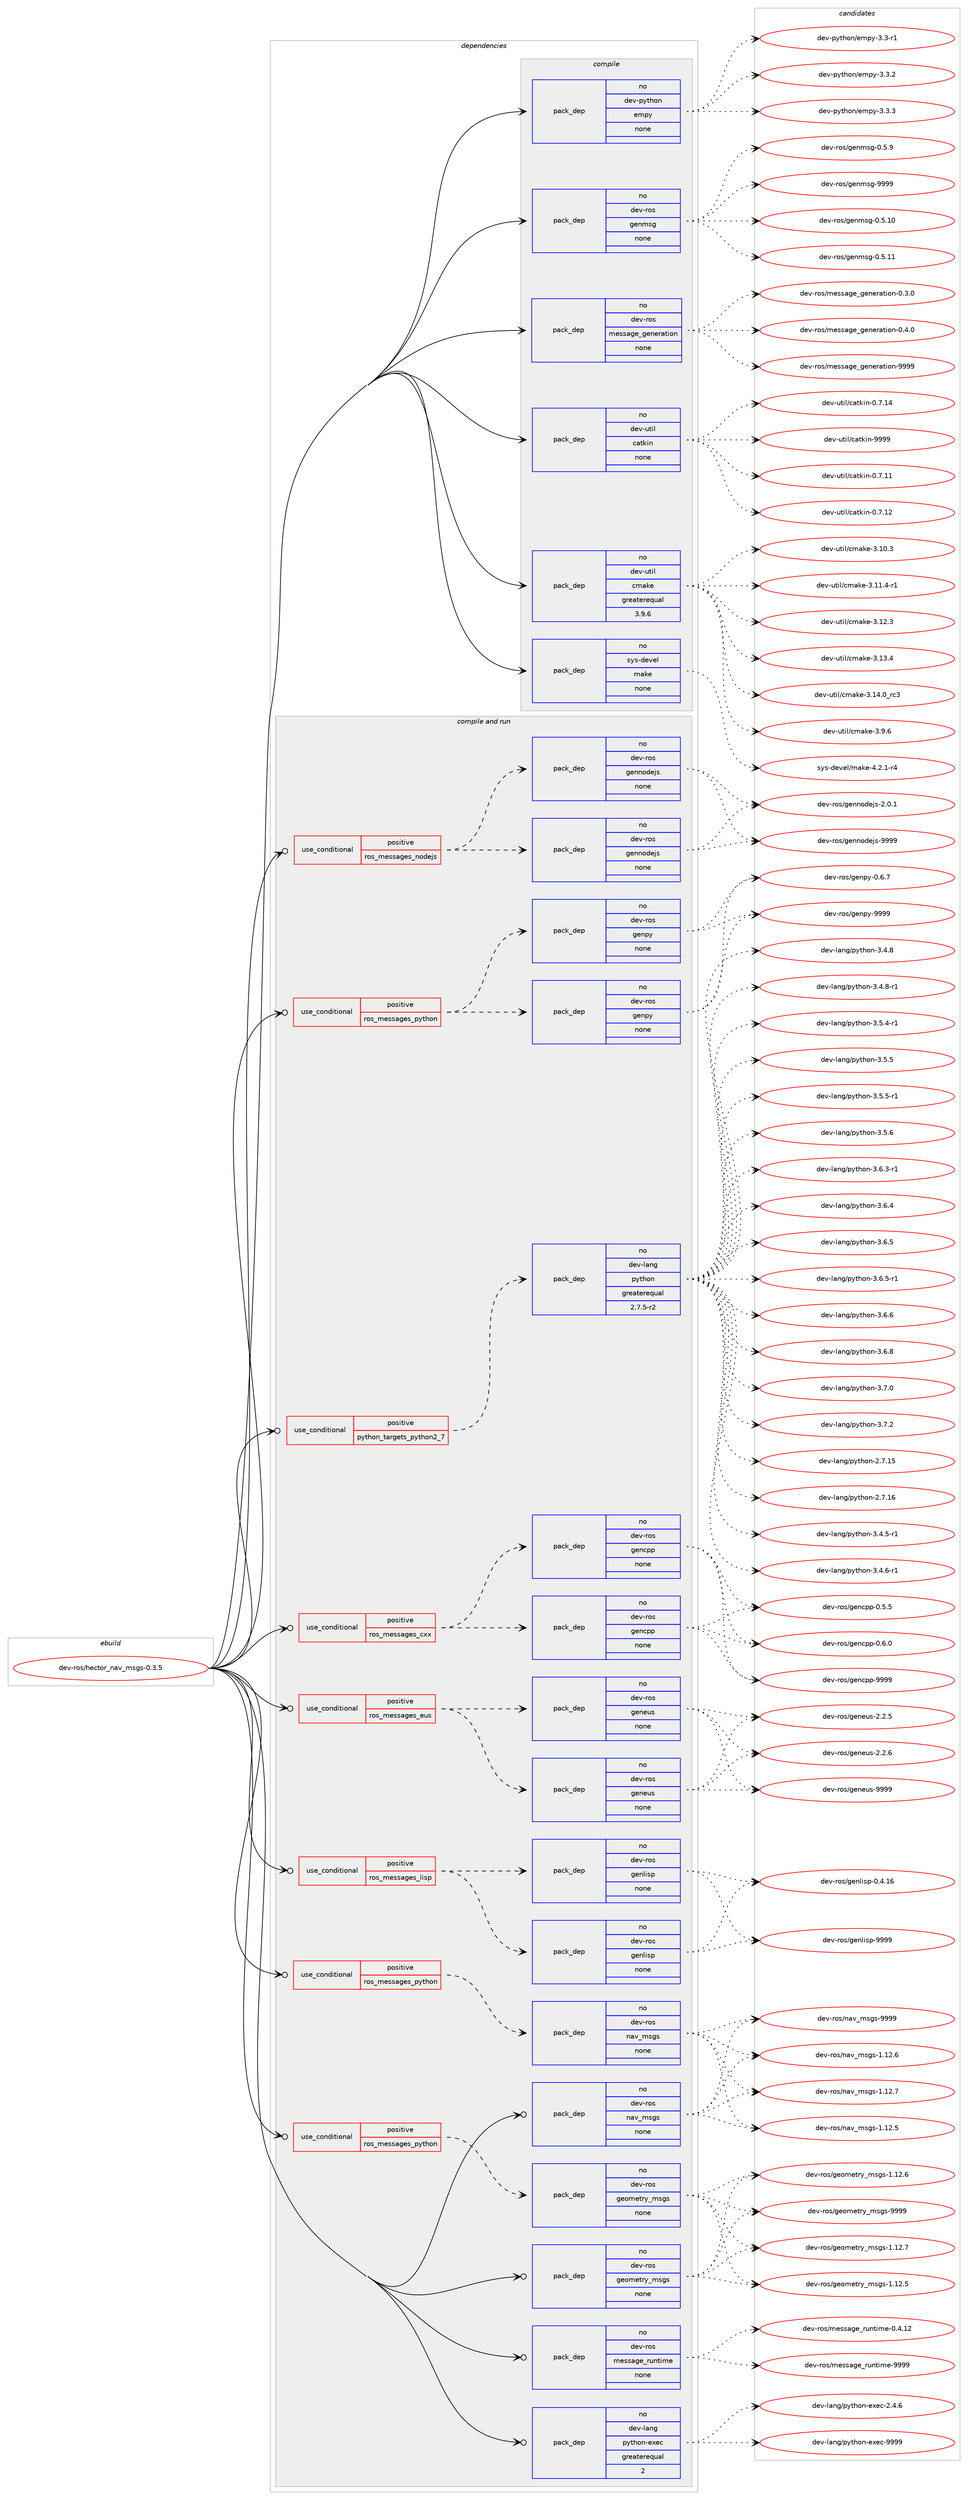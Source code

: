 digraph prolog {

# *************
# Graph options
# *************

newrank=true;
concentrate=true;
compound=true;
graph [rankdir=LR,fontname=Helvetica,fontsize=10,ranksep=1.5];#, ranksep=2.5, nodesep=0.2];
edge  [arrowhead=vee];
node  [fontname=Helvetica,fontsize=10];

# **********
# The ebuild
# **********

subgraph cluster_leftcol {
color=gray;
rank=same;
label=<<i>ebuild</i>>;
id [label="dev-ros/hector_nav_msgs-0.3.5", color=red, width=4, href="../dev-ros/hector_nav_msgs-0.3.5.svg"];
}

# ****************
# The dependencies
# ****************

subgraph cluster_midcol {
color=gray;
label=<<i>dependencies</i>>;
subgraph cluster_compile {
fillcolor="#eeeeee";
style=filled;
label=<<i>compile</i>>;
subgraph pack1045138 {
dependency1457187 [label=<<TABLE BORDER="0" CELLBORDER="1" CELLSPACING="0" CELLPADDING="4" WIDTH="220"><TR><TD ROWSPAN="6" CELLPADDING="30">pack_dep</TD></TR><TR><TD WIDTH="110">no</TD></TR><TR><TD>dev-python</TD></TR><TR><TD>empy</TD></TR><TR><TD>none</TD></TR><TR><TD></TD></TR></TABLE>>, shape=none, color=blue];
}
id:e -> dependency1457187:w [weight=20,style="solid",arrowhead="vee"];
subgraph pack1045139 {
dependency1457188 [label=<<TABLE BORDER="0" CELLBORDER="1" CELLSPACING="0" CELLPADDING="4" WIDTH="220"><TR><TD ROWSPAN="6" CELLPADDING="30">pack_dep</TD></TR><TR><TD WIDTH="110">no</TD></TR><TR><TD>dev-ros</TD></TR><TR><TD>genmsg</TD></TR><TR><TD>none</TD></TR><TR><TD></TD></TR></TABLE>>, shape=none, color=blue];
}
id:e -> dependency1457188:w [weight=20,style="solid",arrowhead="vee"];
subgraph pack1045140 {
dependency1457189 [label=<<TABLE BORDER="0" CELLBORDER="1" CELLSPACING="0" CELLPADDING="4" WIDTH="220"><TR><TD ROWSPAN="6" CELLPADDING="30">pack_dep</TD></TR><TR><TD WIDTH="110">no</TD></TR><TR><TD>dev-ros</TD></TR><TR><TD>message_generation</TD></TR><TR><TD>none</TD></TR><TR><TD></TD></TR></TABLE>>, shape=none, color=blue];
}
id:e -> dependency1457189:w [weight=20,style="solid",arrowhead="vee"];
subgraph pack1045141 {
dependency1457190 [label=<<TABLE BORDER="0" CELLBORDER="1" CELLSPACING="0" CELLPADDING="4" WIDTH="220"><TR><TD ROWSPAN="6" CELLPADDING="30">pack_dep</TD></TR><TR><TD WIDTH="110">no</TD></TR><TR><TD>dev-util</TD></TR><TR><TD>catkin</TD></TR><TR><TD>none</TD></TR><TR><TD></TD></TR></TABLE>>, shape=none, color=blue];
}
id:e -> dependency1457190:w [weight=20,style="solid",arrowhead="vee"];
subgraph pack1045142 {
dependency1457191 [label=<<TABLE BORDER="0" CELLBORDER="1" CELLSPACING="0" CELLPADDING="4" WIDTH="220"><TR><TD ROWSPAN="6" CELLPADDING="30">pack_dep</TD></TR><TR><TD WIDTH="110">no</TD></TR><TR><TD>dev-util</TD></TR><TR><TD>cmake</TD></TR><TR><TD>greaterequal</TD></TR><TR><TD>3.9.6</TD></TR></TABLE>>, shape=none, color=blue];
}
id:e -> dependency1457191:w [weight=20,style="solid",arrowhead="vee"];
subgraph pack1045143 {
dependency1457192 [label=<<TABLE BORDER="0" CELLBORDER="1" CELLSPACING="0" CELLPADDING="4" WIDTH="220"><TR><TD ROWSPAN="6" CELLPADDING="30">pack_dep</TD></TR><TR><TD WIDTH="110">no</TD></TR><TR><TD>sys-devel</TD></TR><TR><TD>make</TD></TR><TR><TD>none</TD></TR><TR><TD></TD></TR></TABLE>>, shape=none, color=blue];
}
id:e -> dependency1457192:w [weight=20,style="solid",arrowhead="vee"];
}
subgraph cluster_compileandrun {
fillcolor="#eeeeee";
style=filled;
label=<<i>compile and run</i>>;
subgraph cond388659 {
dependency1457193 [label=<<TABLE BORDER="0" CELLBORDER="1" CELLSPACING="0" CELLPADDING="4"><TR><TD ROWSPAN="3" CELLPADDING="10">use_conditional</TD></TR><TR><TD>positive</TD></TR><TR><TD>python_targets_python2_7</TD></TR></TABLE>>, shape=none, color=red];
subgraph pack1045144 {
dependency1457194 [label=<<TABLE BORDER="0" CELLBORDER="1" CELLSPACING="0" CELLPADDING="4" WIDTH="220"><TR><TD ROWSPAN="6" CELLPADDING="30">pack_dep</TD></TR><TR><TD WIDTH="110">no</TD></TR><TR><TD>dev-lang</TD></TR><TR><TD>python</TD></TR><TR><TD>greaterequal</TD></TR><TR><TD>2.7.5-r2</TD></TR></TABLE>>, shape=none, color=blue];
}
dependency1457193:e -> dependency1457194:w [weight=20,style="dashed",arrowhead="vee"];
}
id:e -> dependency1457193:w [weight=20,style="solid",arrowhead="odotvee"];
subgraph cond388660 {
dependency1457195 [label=<<TABLE BORDER="0" CELLBORDER="1" CELLSPACING="0" CELLPADDING="4"><TR><TD ROWSPAN="3" CELLPADDING="10">use_conditional</TD></TR><TR><TD>positive</TD></TR><TR><TD>ros_messages_cxx</TD></TR></TABLE>>, shape=none, color=red];
subgraph pack1045145 {
dependency1457196 [label=<<TABLE BORDER="0" CELLBORDER="1" CELLSPACING="0" CELLPADDING="4" WIDTH="220"><TR><TD ROWSPAN="6" CELLPADDING="30">pack_dep</TD></TR><TR><TD WIDTH="110">no</TD></TR><TR><TD>dev-ros</TD></TR><TR><TD>gencpp</TD></TR><TR><TD>none</TD></TR><TR><TD></TD></TR></TABLE>>, shape=none, color=blue];
}
dependency1457195:e -> dependency1457196:w [weight=20,style="dashed",arrowhead="vee"];
subgraph pack1045146 {
dependency1457197 [label=<<TABLE BORDER="0" CELLBORDER="1" CELLSPACING="0" CELLPADDING="4" WIDTH="220"><TR><TD ROWSPAN="6" CELLPADDING="30">pack_dep</TD></TR><TR><TD WIDTH="110">no</TD></TR><TR><TD>dev-ros</TD></TR><TR><TD>gencpp</TD></TR><TR><TD>none</TD></TR><TR><TD></TD></TR></TABLE>>, shape=none, color=blue];
}
dependency1457195:e -> dependency1457197:w [weight=20,style="dashed",arrowhead="vee"];
}
id:e -> dependency1457195:w [weight=20,style="solid",arrowhead="odotvee"];
subgraph cond388661 {
dependency1457198 [label=<<TABLE BORDER="0" CELLBORDER="1" CELLSPACING="0" CELLPADDING="4"><TR><TD ROWSPAN="3" CELLPADDING="10">use_conditional</TD></TR><TR><TD>positive</TD></TR><TR><TD>ros_messages_eus</TD></TR></TABLE>>, shape=none, color=red];
subgraph pack1045147 {
dependency1457199 [label=<<TABLE BORDER="0" CELLBORDER="1" CELLSPACING="0" CELLPADDING="4" WIDTH="220"><TR><TD ROWSPAN="6" CELLPADDING="30">pack_dep</TD></TR><TR><TD WIDTH="110">no</TD></TR><TR><TD>dev-ros</TD></TR><TR><TD>geneus</TD></TR><TR><TD>none</TD></TR><TR><TD></TD></TR></TABLE>>, shape=none, color=blue];
}
dependency1457198:e -> dependency1457199:w [weight=20,style="dashed",arrowhead="vee"];
subgraph pack1045148 {
dependency1457200 [label=<<TABLE BORDER="0" CELLBORDER="1" CELLSPACING="0" CELLPADDING="4" WIDTH="220"><TR><TD ROWSPAN="6" CELLPADDING="30">pack_dep</TD></TR><TR><TD WIDTH="110">no</TD></TR><TR><TD>dev-ros</TD></TR><TR><TD>geneus</TD></TR><TR><TD>none</TD></TR><TR><TD></TD></TR></TABLE>>, shape=none, color=blue];
}
dependency1457198:e -> dependency1457200:w [weight=20,style="dashed",arrowhead="vee"];
}
id:e -> dependency1457198:w [weight=20,style="solid",arrowhead="odotvee"];
subgraph cond388662 {
dependency1457201 [label=<<TABLE BORDER="0" CELLBORDER="1" CELLSPACING="0" CELLPADDING="4"><TR><TD ROWSPAN="3" CELLPADDING="10">use_conditional</TD></TR><TR><TD>positive</TD></TR><TR><TD>ros_messages_lisp</TD></TR></TABLE>>, shape=none, color=red];
subgraph pack1045149 {
dependency1457202 [label=<<TABLE BORDER="0" CELLBORDER="1" CELLSPACING="0" CELLPADDING="4" WIDTH="220"><TR><TD ROWSPAN="6" CELLPADDING="30">pack_dep</TD></TR><TR><TD WIDTH="110">no</TD></TR><TR><TD>dev-ros</TD></TR><TR><TD>genlisp</TD></TR><TR><TD>none</TD></TR><TR><TD></TD></TR></TABLE>>, shape=none, color=blue];
}
dependency1457201:e -> dependency1457202:w [weight=20,style="dashed",arrowhead="vee"];
subgraph pack1045150 {
dependency1457203 [label=<<TABLE BORDER="0" CELLBORDER="1" CELLSPACING="0" CELLPADDING="4" WIDTH="220"><TR><TD ROWSPAN="6" CELLPADDING="30">pack_dep</TD></TR><TR><TD WIDTH="110">no</TD></TR><TR><TD>dev-ros</TD></TR><TR><TD>genlisp</TD></TR><TR><TD>none</TD></TR><TR><TD></TD></TR></TABLE>>, shape=none, color=blue];
}
dependency1457201:e -> dependency1457203:w [weight=20,style="dashed",arrowhead="vee"];
}
id:e -> dependency1457201:w [weight=20,style="solid",arrowhead="odotvee"];
subgraph cond388663 {
dependency1457204 [label=<<TABLE BORDER="0" CELLBORDER="1" CELLSPACING="0" CELLPADDING="4"><TR><TD ROWSPAN="3" CELLPADDING="10">use_conditional</TD></TR><TR><TD>positive</TD></TR><TR><TD>ros_messages_nodejs</TD></TR></TABLE>>, shape=none, color=red];
subgraph pack1045151 {
dependency1457205 [label=<<TABLE BORDER="0" CELLBORDER="1" CELLSPACING="0" CELLPADDING="4" WIDTH="220"><TR><TD ROWSPAN="6" CELLPADDING="30">pack_dep</TD></TR><TR><TD WIDTH="110">no</TD></TR><TR><TD>dev-ros</TD></TR><TR><TD>gennodejs</TD></TR><TR><TD>none</TD></TR><TR><TD></TD></TR></TABLE>>, shape=none, color=blue];
}
dependency1457204:e -> dependency1457205:w [weight=20,style="dashed",arrowhead="vee"];
subgraph pack1045152 {
dependency1457206 [label=<<TABLE BORDER="0" CELLBORDER="1" CELLSPACING="0" CELLPADDING="4" WIDTH="220"><TR><TD ROWSPAN="6" CELLPADDING="30">pack_dep</TD></TR><TR><TD WIDTH="110">no</TD></TR><TR><TD>dev-ros</TD></TR><TR><TD>gennodejs</TD></TR><TR><TD>none</TD></TR><TR><TD></TD></TR></TABLE>>, shape=none, color=blue];
}
dependency1457204:e -> dependency1457206:w [weight=20,style="dashed",arrowhead="vee"];
}
id:e -> dependency1457204:w [weight=20,style="solid",arrowhead="odotvee"];
subgraph cond388664 {
dependency1457207 [label=<<TABLE BORDER="0" CELLBORDER="1" CELLSPACING="0" CELLPADDING="4"><TR><TD ROWSPAN="3" CELLPADDING="10">use_conditional</TD></TR><TR><TD>positive</TD></TR><TR><TD>ros_messages_python</TD></TR></TABLE>>, shape=none, color=red];
subgraph pack1045153 {
dependency1457208 [label=<<TABLE BORDER="0" CELLBORDER="1" CELLSPACING="0" CELLPADDING="4" WIDTH="220"><TR><TD ROWSPAN="6" CELLPADDING="30">pack_dep</TD></TR><TR><TD WIDTH="110">no</TD></TR><TR><TD>dev-ros</TD></TR><TR><TD>genpy</TD></TR><TR><TD>none</TD></TR><TR><TD></TD></TR></TABLE>>, shape=none, color=blue];
}
dependency1457207:e -> dependency1457208:w [weight=20,style="dashed",arrowhead="vee"];
subgraph pack1045154 {
dependency1457209 [label=<<TABLE BORDER="0" CELLBORDER="1" CELLSPACING="0" CELLPADDING="4" WIDTH="220"><TR><TD ROWSPAN="6" CELLPADDING="30">pack_dep</TD></TR><TR><TD WIDTH="110">no</TD></TR><TR><TD>dev-ros</TD></TR><TR><TD>genpy</TD></TR><TR><TD>none</TD></TR><TR><TD></TD></TR></TABLE>>, shape=none, color=blue];
}
dependency1457207:e -> dependency1457209:w [weight=20,style="dashed",arrowhead="vee"];
}
id:e -> dependency1457207:w [weight=20,style="solid",arrowhead="odotvee"];
subgraph cond388665 {
dependency1457210 [label=<<TABLE BORDER="0" CELLBORDER="1" CELLSPACING="0" CELLPADDING="4"><TR><TD ROWSPAN="3" CELLPADDING="10">use_conditional</TD></TR><TR><TD>positive</TD></TR><TR><TD>ros_messages_python</TD></TR></TABLE>>, shape=none, color=red];
subgraph pack1045155 {
dependency1457211 [label=<<TABLE BORDER="0" CELLBORDER="1" CELLSPACING="0" CELLPADDING="4" WIDTH="220"><TR><TD ROWSPAN="6" CELLPADDING="30">pack_dep</TD></TR><TR><TD WIDTH="110">no</TD></TR><TR><TD>dev-ros</TD></TR><TR><TD>geometry_msgs</TD></TR><TR><TD>none</TD></TR><TR><TD></TD></TR></TABLE>>, shape=none, color=blue];
}
dependency1457210:e -> dependency1457211:w [weight=20,style="dashed",arrowhead="vee"];
}
id:e -> dependency1457210:w [weight=20,style="solid",arrowhead="odotvee"];
subgraph cond388666 {
dependency1457212 [label=<<TABLE BORDER="0" CELLBORDER="1" CELLSPACING="0" CELLPADDING="4"><TR><TD ROWSPAN="3" CELLPADDING="10">use_conditional</TD></TR><TR><TD>positive</TD></TR><TR><TD>ros_messages_python</TD></TR></TABLE>>, shape=none, color=red];
subgraph pack1045156 {
dependency1457213 [label=<<TABLE BORDER="0" CELLBORDER="1" CELLSPACING="0" CELLPADDING="4" WIDTH="220"><TR><TD ROWSPAN="6" CELLPADDING="30">pack_dep</TD></TR><TR><TD WIDTH="110">no</TD></TR><TR><TD>dev-ros</TD></TR><TR><TD>nav_msgs</TD></TR><TR><TD>none</TD></TR><TR><TD></TD></TR></TABLE>>, shape=none, color=blue];
}
dependency1457212:e -> dependency1457213:w [weight=20,style="dashed",arrowhead="vee"];
}
id:e -> dependency1457212:w [weight=20,style="solid",arrowhead="odotvee"];
subgraph pack1045157 {
dependency1457214 [label=<<TABLE BORDER="0" CELLBORDER="1" CELLSPACING="0" CELLPADDING="4" WIDTH="220"><TR><TD ROWSPAN="6" CELLPADDING="30">pack_dep</TD></TR><TR><TD WIDTH="110">no</TD></TR><TR><TD>dev-lang</TD></TR><TR><TD>python-exec</TD></TR><TR><TD>greaterequal</TD></TR><TR><TD>2</TD></TR></TABLE>>, shape=none, color=blue];
}
id:e -> dependency1457214:w [weight=20,style="solid",arrowhead="odotvee"];
subgraph pack1045158 {
dependency1457215 [label=<<TABLE BORDER="0" CELLBORDER="1" CELLSPACING="0" CELLPADDING="4" WIDTH="220"><TR><TD ROWSPAN="6" CELLPADDING="30">pack_dep</TD></TR><TR><TD WIDTH="110">no</TD></TR><TR><TD>dev-ros</TD></TR><TR><TD>geometry_msgs</TD></TR><TR><TD>none</TD></TR><TR><TD></TD></TR></TABLE>>, shape=none, color=blue];
}
id:e -> dependency1457215:w [weight=20,style="solid",arrowhead="odotvee"];
subgraph pack1045159 {
dependency1457216 [label=<<TABLE BORDER="0" CELLBORDER="1" CELLSPACING="0" CELLPADDING="4" WIDTH="220"><TR><TD ROWSPAN="6" CELLPADDING="30">pack_dep</TD></TR><TR><TD WIDTH="110">no</TD></TR><TR><TD>dev-ros</TD></TR><TR><TD>message_runtime</TD></TR><TR><TD>none</TD></TR><TR><TD></TD></TR></TABLE>>, shape=none, color=blue];
}
id:e -> dependency1457216:w [weight=20,style="solid",arrowhead="odotvee"];
subgraph pack1045160 {
dependency1457217 [label=<<TABLE BORDER="0" CELLBORDER="1" CELLSPACING="0" CELLPADDING="4" WIDTH="220"><TR><TD ROWSPAN="6" CELLPADDING="30">pack_dep</TD></TR><TR><TD WIDTH="110">no</TD></TR><TR><TD>dev-ros</TD></TR><TR><TD>nav_msgs</TD></TR><TR><TD>none</TD></TR><TR><TD></TD></TR></TABLE>>, shape=none, color=blue];
}
id:e -> dependency1457217:w [weight=20,style="solid",arrowhead="odotvee"];
}
subgraph cluster_run {
fillcolor="#eeeeee";
style=filled;
label=<<i>run</i>>;
}
}

# **************
# The candidates
# **************

subgraph cluster_choices {
rank=same;
color=gray;
label=<<i>candidates</i>>;

subgraph choice1045138 {
color=black;
nodesep=1;
choice1001011184511212111610411111047101109112121455146514511449 [label="dev-python/empy-3.3-r1", color=red, width=4,href="../dev-python/empy-3.3-r1.svg"];
choice1001011184511212111610411111047101109112121455146514650 [label="dev-python/empy-3.3.2", color=red, width=4,href="../dev-python/empy-3.3.2.svg"];
choice1001011184511212111610411111047101109112121455146514651 [label="dev-python/empy-3.3.3", color=red, width=4,href="../dev-python/empy-3.3.3.svg"];
dependency1457187:e -> choice1001011184511212111610411111047101109112121455146514511449:w [style=dotted,weight="100"];
dependency1457187:e -> choice1001011184511212111610411111047101109112121455146514650:w [style=dotted,weight="100"];
dependency1457187:e -> choice1001011184511212111610411111047101109112121455146514651:w [style=dotted,weight="100"];
}
subgraph choice1045139 {
color=black;
nodesep=1;
choice100101118451141111154710310111010911510345484653464948 [label="dev-ros/genmsg-0.5.10", color=red, width=4,href="../dev-ros/genmsg-0.5.10.svg"];
choice100101118451141111154710310111010911510345484653464949 [label="dev-ros/genmsg-0.5.11", color=red, width=4,href="../dev-ros/genmsg-0.5.11.svg"];
choice1001011184511411111547103101110109115103454846534657 [label="dev-ros/genmsg-0.5.9", color=red, width=4,href="../dev-ros/genmsg-0.5.9.svg"];
choice10010111845114111115471031011101091151034557575757 [label="dev-ros/genmsg-9999", color=red, width=4,href="../dev-ros/genmsg-9999.svg"];
dependency1457188:e -> choice100101118451141111154710310111010911510345484653464948:w [style=dotted,weight="100"];
dependency1457188:e -> choice100101118451141111154710310111010911510345484653464949:w [style=dotted,weight="100"];
dependency1457188:e -> choice1001011184511411111547103101110109115103454846534657:w [style=dotted,weight="100"];
dependency1457188:e -> choice10010111845114111115471031011101091151034557575757:w [style=dotted,weight="100"];
}
subgraph choice1045140 {
color=black;
nodesep=1;
choice1001011184511411111547109101115115971031019510310111010111497116105111110454846514648 [label="dev-ros/message_generation-0.3.0", color=red, width=4,href="../dev-ros/message_generation-0.3.0.svg"];
choice1001011184511411111547109101115115971031019510310111010111497116105111110454846524648 [label="dev-ros/message_generation-0.4.0", color=red, width=4,href="../dev-ros/message_generation-0.4.0.svg"];
choice10010111845114111115471091011151159710310195103101110101114971161051111104557575757 [label="dev-ros/message_generation-9999", color=red, width=4,href="../dev-ros/message_generation-9999.svg"];
dependency1457189:e -> choice1001011184511411111547109101115115971031019510310111010111497116105111110454846514648:w [style=dotted,weight="100"];
dependency1457189:e -> choice1001011184511411111547109101115115971031019510310111010111497116105111110454846524648:w [style=dotted,weight="100"];
dependency1457189:e -> choice10010111845114111115471091011151159710310195103101110101114971161051111104557575757:w [style=dotted,weight="100"];
}
subgraph choice1045141 {
color=black;
nodesep=1;
choice1001011184511711610510847999711610710511045484655464949 [label="dev-util/catkin-0.7.11", color=red, width=4,href="../dev-util/catkin-0.7.11.svg"];
choice1001011184511711610510847999711610710511045484655464950 [label="dev-util/catkin-0.7.12", color=red, width=4,href="../dev-util/catkin-0.7.12.svg"];
choice1001011184511711610510847999711610710511045484655464952 [label="dev-util/catkin-0.7.14", color=red, width=4,href="../dev-util/catkin-0.7.14.svg"];
choice100101118451171161051084799971161071051104557575757 [label="dev-util/catkin-9999", color=red, width=4,href="../dev-util/catkin-9999.svg"];
dependency1457190:e -> choice1001011184511711610510847999711610710511045484655464949:w [style=dotted,weight="100"];
dependency1457190:e -> choice1001011184511711610510847999711610710511045484655464950:w [style=dotted,weight="100"];
dependency1457190:e -> choice1001011184511711610510847999711610710511045484655464952:w [style=dotted,weight="100"];
dependency1457190:e -> choice100101118451171161051084799971161071051104557575757:w [style=dotted,weight="100"];
}
subgraph choice1045142 {
color=black;
nodesep=1;
choice1001011184511711610510847991099710710145514649484651 [label="dev-util/cmake-3.10.3", color=red, width=4,href="../dev-util/cmake-3.10.3.svg"];
choice10010111845117116105108479910997107101455146494946524511449 [label="dev-util/cmake-3.11.4-r1", color=red, width=4,href="../dev-util/cmake-3.11.4-r1.svg"];
choice1001011184511711610510847991099710710145514649504651 [label="dev-util/cmake-3.12.3", color=red, width=4,href="../dev-util/cmake-3.12.3.svg"];
choice1001011184511711610510847991099710710145514649514652 [label="dev-util/cmake-3.13.4", color=red, width=4,href="../dev-util/cmake-3.13.4.svg"];
choice1001011184511711610510847991099710710145514649524648951149951 [label="dev-util/cmake-3.14.0_rc3", color=red, width=4,href="../dev-util/cmake-3.14.0_rc3.svg"];
choice10010111845117116105108479910997107101455146574654 [label="dev-util/cmake-3.9.6", color=red, width=4,href="../dev-util/cmake-3.9.6.svg"];
dependency1457191:e -> choice1001011184511711610510847991099710710145514649484651:w [style=dotted,weight="100"];
dependency1457191:e -> choice10010111845117116105108479910997107101455146494946524511449:w [style=dotted,weight="100"];
dependency1457191:e -> choice1001011184511711610510847991099710710145514649504651:w [style=dotted,weight="100"];
dependency1457191:e -> choice1001011184511711610510847991099710710145514649514652:w [style=dotted,weight="100"];
dependency1457191:e -> choice1001011184511711610510847991099710710145514649524648951149951:w [style=dotted,weight="100"];
dependency1457191:e -> choice10010111845117116105108479910997107101455146574654:w [style=dotted,weight="100"];
}
subgraph choice1045143 {
color=black;
nodesep=1;
choice1151211154510010111810110847109971071014552465046494511452 [label="sys-devel/make-4.2.1-r4", color=red, width=4,href="../sys-devel/make-4.2.1-r4.svg"];
dependency1457192:e -> choice1151211154510010111810110847109971071014552465046494511452:w [style=dotted,weight="100"];
}
subgraph choice1045144 {
color=black;
nodesep=1;
choice10010111845108971101034711212111610411111045504655464953 [label="dev-lang/python-2.7.15", color=red, width=4,href="../dev-lang/python-2.7.15.svg"];
choice10010111845108971101034711212111610411111045504655464954 [label="dev-lang/python-2.7.16", color=red, width=4,href="../dev-lang/python-2.7.16.svg"];
choice1001011184510897110103471121211161041111104551465246534511449 [label="dev-lang/python-3.4.5-r1", color=red, width=4,href="../dev-lang/python-3.4.5-r1.svg"];
choice1001011184510897110103471121211161041111104551465246544511449 [label="dev-lang/python-3.4.6-r1", color=red, width=4,href="../dev-lang/python-3.4.6-r1.svg"];
choice100101118451089711010347112121116104111110455146524656 [label="dev-lang/python-3.4.8", color=red, width=4,href="../dev-lang/python-3.4.8.svg"];
choice1001011184510897110103471121211161041111104551465246564511449 [label="dev-lang/python-3.4.8-r1", color=red, width=4,href="../dev-lang/python-3.4.8-r1.svg"];
choice1001011184510897110103471121211161041111104551465346524511449 [label="dev-lang/python-3.5.4-r1", color=red, width=4,href="../dev-lang/python-3.5.4-r1.svg"];
choice100101118451089711010347112121116104111110455146534653 [label="dev-lang/python-3.5.5", color=red, width=4,href="../dev-lang/python-3.5.5.svg"];
choice1001011184510897110103471121211161041111104551465346534511449 [label="dev-lang/python-3.5.5-r1", color=red, width=4,href="../dev-lang/python-3.5.5-r1.svg"];
choice100101118451089711010347112121116104111110455146534654 [label="dev-lang/python-3.5.6", color=red, width=4,href="../dev-lang/python-3.5.6.svg"];
choice1001011184510897110103471121211161041111104551465446514511449 [label="dev-lang/python-3.6.3-r1", color=red, width=4,href="../dev-lang/python-3.6.3-r1.svg"];
choice100101118451089711010347112121116104111110455146544652 [label="dev-lang/python-3.6.4", color=red, width=4,href="../dev-lang/python-3.6.4.svg"];
choice100101118451089711010347112121116104111110455146544653 [label="dev-lang/python-3.6.5", color=red, width=4,href="../dev-lang/python-3.6.5.svg"];
choice1001011184510897110103471121211161041111104551465446534511449 [label="dev-lang/python-3.6.5-r1", color=red, width=4,href="../dev-lang/python-3.6.5-r1.svg"];
choice100101118451089711010347112121116104111110455146544654 [label="dev-lang/python-3.6.6", color=red, width=4,href="../dev-lang/python-3.6.6.svg"];
choice100101118451089711010347112121116104111110455146544656 [label="dev-lang/python-3.6.8", color=red, width=4,href="../dev-lang/python-3.6.8.svg"];
choice100101118451089711010347112121116104111110455146554648 [label="dev-lang/python-3.7.0", color=red, width=4,href="../dev-lang/python-3.7.0.svg"];
choice100101118451089711010347112121116104111110455146554650 [label="dev-lang/python-3.7.2", color=red, width=4,href="../dev-lang/python-3.7.2.svg"];
dependency1457194:e -> choice10010111845108971101034711212111610411111045504655464953:w [style=dotted,weight="100"];
dependency1457194:e -> choice10010111845108971101034711212111610411111045504655464954:w [style=dotted,weight="100"];
dependency1457194:e -> choice1001011184510897110103471121211161041111104551465246534511449:w [style=dotted,weight="100"];
dependency1457194:e -> choice1001011184510897110103471121211161041111104551465246544511449:w [style=dotted,weight="100"];
dependency1457194:e -> choice100101118451089711010347112121116104111110455146524656:w [style=dotted,weight="100"];
dependency1457194:e -> choice1001011184510897110103471121211161041111104551465246564511449:w [style=dotted,weight="100"];
dependency1457194:e -> choice1001011184510897110103471121211161041111104551465346524511449:w [style=dotted,weight="100"];
dependency1457194:e -> choice100101118451089711010347112121116104111110455146534653:w [style=dotted,weight="100"];
dependency1457194:e -> choice1001011184510897110103471121211161041111104551465346534511449:w [style=dotted,weight="100"];
dependency1457194:e -> choice100101118451089711010347112121116104111110455146534654:w [style=dotted,weight="100"];
dependency1457194:e -> choice1001011184510897110103471121211161041111104551465446514511449:w [style=dotted,weight="100"];
dependency1457194:e -> choice100101118451089711010347112121116104111110455146544652:w [style=dotted,weight="100"];
dependency1457194:e -> choice100101118451089711010347112121116104111110455146544653:w [style=dotted,weight="100"];
dependency1457194:e -> choice1001011184510897110103471121211161041111104551465446534511449:w [style=dotted,weight="100"];
dependency1457194:e -> choice100101118451089711010347112121116104111110455146544654:w [style=dotted,weight="100"];
dependency1457194:e -> choice100101118451089711010347112121116104111110455146544656:w [style=dotted,weight="100"];
dependency1457194:e -> choice100101118451089711010347112121116104111110455146554648:w [style=dotted,weight="100"];
dependency1457194:e -> choice100101118451089711010347112121116104111110455146554650:w [style=dotted,weight="100"];
}
subgraph choice1045145 {
color=black;
nodesep=1;
choice100101118451141111154710310111099112112454846534653 [label="dev-ros/gencpp-0.5.5", color=red, width=4,href="../dev-ros/gencpp-0.5.5.svg"];
choice100101118451141111154710310111099112112454846544648 [label="dev-ros/gencpp-0.6.0", color=red, width=4,href="../dev-ros/gencpp-0.6.0.svg"];
choice1001011184511411111547103101110991121124557575757 [label="dev-ros/gencpp-9999", color=red, width=4,href="../dev-ros/gencpp-9999.svg"];
dependency1457196:e -> choice100101118451141111154710310111099112112454846534653:w [style=dotted,weight="100"];
dependency1457196:e -> choice100101118451141111154710310111099112112454846544648:w [style=dotted,weight="100"];
dependency1457196:e -> choice1001011184511411111547103101110991121124557575757:w [style=dotted,weight="100"];
}
subgraph choice1045146 {
color=black;
nodesep=1;
choice100101118451141111154710310111099112112454846534653 [label="dev-ros/gencpp-0.5.5", color=red, width=4,href="../dev-ros/gencpp-0.5.5.svg"];
choice100101118451141111154710310111099112112454846544648 [label="dev-ros/gencpp-0.6.0", color=red, width=4,href="../dev-ros/gencpp-0.6.0.svg"];
choice1001011184511411111547103101110991121124557575757 [label="dev-ros/gencpp-9999", color=red, width=4,href="../dev-ros/gencpp-9999.svg"];
dependency1457197:e -> choice100101118451141111154710310111099112112454846534653:w [style=dotted,weight="100"];
dependency1457197:e -> choice100101118451141111154710310111099112112454846544648:w [style=dotted,weight="100"];
dependency1457197:e -> choice1001011184511411111547103101110991121124557575757:w [style=dotted,weight="100"];
}
subgraph choice1045147 {
color=black;
nodesep=1;
choice1001011184511411111547103101110101117115455046504653 [label="dev-ros/geneus-2.2.5", color=red, width=4,href="../dev-ros/geneus-2.2.5.svg"];
choice1001011184511411111547103101110101117115455046504654 [label="dev-ros/geneus-2.2.6", color=red, width=4,href="../dev-ros/geneus-2.2.6.svg"];
choice10010111845114111115471031011101011171154557575757 [label="dev-ros/geneus-9999", color=red, width=4,href="../dev-ros/geneus-9999.svg"];
dependency1457199:e -> choice1001011184511411111547103101110101117115455046504653:w [style=dotted,weight="100"];
dependency1457199:e -> choice1001011184511411111547103101110101117115455046504654:w [style=dotted,weight="100"];
dependency1457199:e -> choice10010111845114111115471031011101011171154557575757:w [style=dotted,weight="100"];
}
subgraph choice1045148 {
color=black;
nodesep=1;
choice1001011184511411111547103101110101117115455046504653 [label="dev-ros/geneus-2.2.5", color=red, width=4,href="../dev-ros/geneus-2.2.5.svg"];
choice1001011184511411111547103101110101117115455046504654 [label="dev-ros/geneus-2.2.6", color=red, width=4,href="../dev-ros/geneus-2.2.6.svg"];
choice10010111845114111115471031011101011171154557575757 [label="dev-ros/geneus-9999", color=red, width=4,href="../dev-ros/geneus-9999.svg"];
dependency1457200:e -> choice1001011184511411111547103101110101117115455046504653:w [style=dotted,weight="100"];
dependency1457200:e -> choice1001011184511411111547103101110101117115455046504654:w [style=dotted,weight="100"];
dependency1457200:e -> choice10010111845114111115471031011101011171154557575757:w [style=dotted,weight="100"];
}
subgraph choice1045149 {
color=black;
nodesep=1;
choice100101118451141111154710310111010810511511245484652464954 [label="dev-ros/genlisp-0.4.16", color=red, width=4,href="../dev-ros/genlisp-0.4.16.svg"];
choice10010111845114111115471031011101081051151124557575757 [label="dev-ros/genlisp-9999", color=red, width=4,href="../dev-ros/genlisp-9999.svg"];
dependency1457202:e -> choice100101118451141111154710310111010810511511245484652464954:w [style=dotted,weight="100"];
dependency1457202:e -> choice10010111845114111115471031011101081051151124557575757:w [style=dotted,weight="100"];
}
subgraph choice1045150 {
color=black;
nodesep=1;
choice100101118451141111154710310111010810511511245484652464954 [label="dev-ros/genlisp-0.4.16", color=red, width=4,href="../dev-ros/genlisp-0.4.16.svg"];
choice10010111845114111115471031011101081051151124557575757 [label="dev-ros/genlisp-9999", color=red, width=4,href="../dev-ros/genlisp-9999.svg"];
dependency1457203:e -> choice100101118451141111154710310111010810511511245484652464954:w [style=dotted,weight="100"];
dependency1457203:e -> choice10010111845114111115471031011101081051151124557575757:w [style=dotted,weight="100"];
}
subgraph choice1045151 {
color=black;
nodesep=1;
choice1001011184511411111547103101110110111100101106115455046484649 [label="dev-ros/gennodejs-2.0.1", color=red, width=4,href="../dev-ros/gennodejs-2.0.1.svg"];
choice10010111845114111115471031011101101111001011061154557575757 [label="dev-ros/gennodejs-9999", color=red, width=4,href="../dev-ros/gennodejs-9999.svg"];
dependency1457205:e -> choice1001011184511411111547103101110110111100101106115455046484649:w [style=dotted,weight="100"];
dependency1457205:e -> choice10010111845114111115471031011101101111001011061154557575757:w [style=dotted,weight="100"];
}
subgraph choice1045152 {
color=black;
nodesep=1;
choice1001011184511411111547103101110110111100101106115455046484649 [label="dev-ros/gennodejs-2.0.1", color=red, width=4,href="../dev-ros/gennodejs-2.0.1.svg"];
choice10010111845114111115471031011101101111001011061154557575757 [label="dev-ros/gennodejs-9999", color=red, width=4,href="../dev-ros/gennodejs-9999.svg"];
dependency1457206:e -> choice1001011184511411111547103101110110111100101106115455046484649:w [style=dotted,weight="100"];
dependency1457206:e -> choice10010111845114111115471031011101101111001011061154557575757:w [style=dotted,weight="100"];
}
subgraph choice1045153 {
color=black;
nodesep=1;
choice1001011184511411111547103101110112121454846544655 [label="dev-ros/genpy-0.6.7", color=red, width=4,href="../dev-ros/genpy-0.6.7.svg"];
choice10010111845114111115471031011101121214557575757 [label="dev-ros/genpy-9999", color=red, width=4,href="../dev-ros/genpy-9999.svg"];
dependency1457208:e -> choice1001011184511411111547103101110112121454846544655:w [style=dotted,weight="100"];
dependency1457208:e -> choice10010111845114111115471031011101121214557575757:w [style=dotted,weight="100"];
}
subgraph choice1045154 {
color=black;
nodesep=1;
choice1001011184511411111547103101110112121454846544655 [label="dev-ros/genpy-0.6.7", color=red, width=4,href="../dev-ros/genpy-0.6.7.svg"];
choice10010111845114111115471031011101121214557575757 [label="dev-ros/genpy-9999", color=red, width=4,href="../dev-ros/genpy-9999.svg"];
dependency1457209:e -> choice1001011184511411111547103101110112121454846544655:w [style=dotted,weight="100"];
dependency1457209:e -> choice10010111845114111115471031011101121214557575757:w [style=dotted,weight="100"];
}
subgraph choice1045155 {
color=black;
nodesep=1;
choice10010111845114111115471031011111091011161141219510911510311545494649504653 [label="dev-ros/geometry_msgs-1.12.5", color=red, width=4,href="../dev-ros/geometry_msgs-1.12.5.svg"];
choice10010111845114111115471031011111091011161141219510911510311545494649504654 [label="dev-ros/geometry_msgs-1.12.6", color=red, width=4,href="../dev-ros/geometry_msgs-1.12.6.svg"];
choice10010111845114111115471031011111091011161141219510911510311545494649504655 [label="dev-ros/geometry_msgs-1.12.7", color=red, width=4,href="../dev-ros/geometry_msgs-1.12.7.svg"];
choice1001011184511411111547103101111109101116114121951091151031154557575757 [label="dev-ros/geometry_msgs-9999", color=red, width=4,href="../dev-ros/geometry_msgs-9999.svg"];
dependency1457211:e -> choice10010111845114111115471031011111091011161141219510911510311545494649504653:w [style=dotted,weight="100"];
dependency1457211:e -> choice10010111845114111115471031011111091011161141219510911510311545494649504654:w [style=dotted,weight="100"];
dependency1457211:e -> choice10010111845114111115471031011111091011161141219510911510311545494649504655:w [style=dotted,weight="100"];
dependency1457211:e -> choice1001011184511411111547103101111109101116114121951091151031154557575757:w [style=dotted,weight="100"];
}
subgraph choice1045156 {
color=black;
nodesep=1;
choice1001011184511411111547110971189510911510311545494649504653 [label="dev-ros/nav_msgs-1.12.5", color=red, width=4,href="../dev-ros/nav_msgs-1.12.5.svg"];
choice1001011184511411111547110971189510911510311545494649504654 [label="dev-ros/nav_msgs-1.12.6", color=red, width=4,href="../dev-ros/nav_msgs-1.12.6.svg"];
choice1001011184511411111547110971189510911510311545494649504655 [label="dev-ros/nav_msgs-1.12.7", color=red, width=4,href="../dev-ros/nav_msgs-1.12.7.svg"];
choice100101118451141111154711097118951091151031154557575757 [label="dev-ros/nav_msgs-9999", color=red, width=4,href="../dev-ros/nav_msgs-9999.svg"];
dependency1457213:e -> choice1001011184511411111547110971189510911510311545494649504653:w [style=dotted,weight="100"];
dependency1457213:e -> choice1001011184511411111547110971189510911510311545494649504654:w [style=dotted,weight="100"];
dependency1457213:e -> choice1001011184511411111547110971189510911510311545494649504655:w [style=dotted,weight="100"];
dependency1457213:e -> choice100101118451141111154711097118951091151031154557575757:w [style=dotted,weight="100"];
}
subgraph choice1045157 {
color=black;
nodesep=1;
choice1001011184510897110103471121211161041111104510112010199455046524654 [label="dev-lang/python-exec-2.4.6", color=red, width=4,href="../dev-lang/python-exec-2.4.6.svg"];
choice10010111845108971101034711212111610411111045101120101994557575757 [label="dev-lang/python-exec-9999", color=red, width=4,href="../dev-lang/python-exec-9999.svg"];
dependency1457214:e -> choice1001011184510897110103471121211161041111104510112010199455046524654:w [style=dotted,weight="100"];
dependency1457214:e -> choice10010111845108971101034711212111610411111045101120101994557575757:w [style=dotted,weight="100"];
}
subgraph choice1045158 {
color=black;
nodesep=1;
choice10010111845114111115471031011111091011161141219510911510311545494649504653 [label="dev-ros/geometry_msgs-1.12.5", color=red, width=4,href="../dev-ros/geometry_msgs-1.12.5.svg"];
choice10010111845114111115471031011111091011161141219510911510311545494649504654 [label="dev-ros/geometry_msgs-1.12.6", color=red, width=4,href="../dev-ros/geometry_msgs-1.12.6.svg"];
choice10010111845114111115471031011111091011161141219510911510311545494649504655 [label="dev-ros/geometry_msgs-1.12.7", color=red, width=4,href="../dev-ros/geometry_msgs-1.12.7.svg"];
choice1001011184511411111547103101111109101116114121951091151031154557575757 [label="dev-ros/geometry_msgs-9999", color=red, width=4,href="../dev-ros/geometry_msgs-9999.svg"];
dependency1457215:e -> choice10010111845114111115471031011111091011161141219510911510311545494649504653:w [style=dotted,weight="100"];
dependency1457215:e -> choice10010111845114111115471031011111091011161141219510911510311545494649504654:w [style=dotted,weight="100"];
dependency1457215:e -> choice10010111845114111115471031011111091011161141219510911510311545494649504655:w [style=dotted,weight="100"];
dependency1457215:e -> choice1001011184511411111547103101111109101116114121951091151031154557575757:w [style=dotted,weight="100"];
}
subgraph choice1045159 {
color=black;
nodesep=1;
choice1001011184511411111547109101115115971031019511411711011610510910145484652464950 [label="dev-ros/message_runtime-0.4.12", color=red, width=4,href="../dev-ros/message_runtime-0.4.12.svg"];
choice100101118451141111154710910111511597103101951141171101161051091014557575757 [label="dev-ros/message_runtime-9999", color=red, width=4,href="../dev-ros/message_runtime-9999.svg"];
dependency1457216:e -> choice1001011184511411111547109101115115971031019511411711011610510910145484652464950:w [style=dotted,weight="100"];
dependency1457216:e -> choice100101118451141111154710910111511597103101951141171101161051091014557575757:w [style=dotted,weight="100"];
}
subgraph choice1045160 {
color=black;
nodesep=1;
choice1001011184511411111547110971189510911510311545494649504653 [label="dev-ros/nav_msgs-1.12.5", color=red, width=4,href="../dev-ros/nav_msgs-1.12.5.svg"];
choice1001011184511411111547110971189510911510311545494649504654 [label="dev-ros/nav_msgs-1.12.6", color=red, width=4,href="../dev-ros/nav_msgs-1.12.6.svg"];
choice1001011184511411111547110971189510911510311545494649504655 [label="dev-ros/nav_msgs-1.12.7", color=red, width=4,href="../dev-ros/nav_msgs-1.12.7.svg"];
choice100101118451141111154711097118951091151031154557575757 [label="dev-ros/nav_msgs-9999", color=red, width=4,href="../dev-ros/nav_msgs-9999.svg"];
dependency1457217:e -> choice1001011184511411111547110971189510911510311545494649504653:w [style=dotted,weight="100"];
dependency1457217:e -> choice1001011184511411111547110971189510911510311545494649504654:w [style=dotted,weight="100"];
dependency1457217:e -> choice1001011184511411111547110971189510911510311545494649504655:w [style=dotted,weight="100"];
dependency1457217:e -> choice100101118451141111154711097118951091151031154557575757:w [style=dotted,weight="100"];
}
}

}
